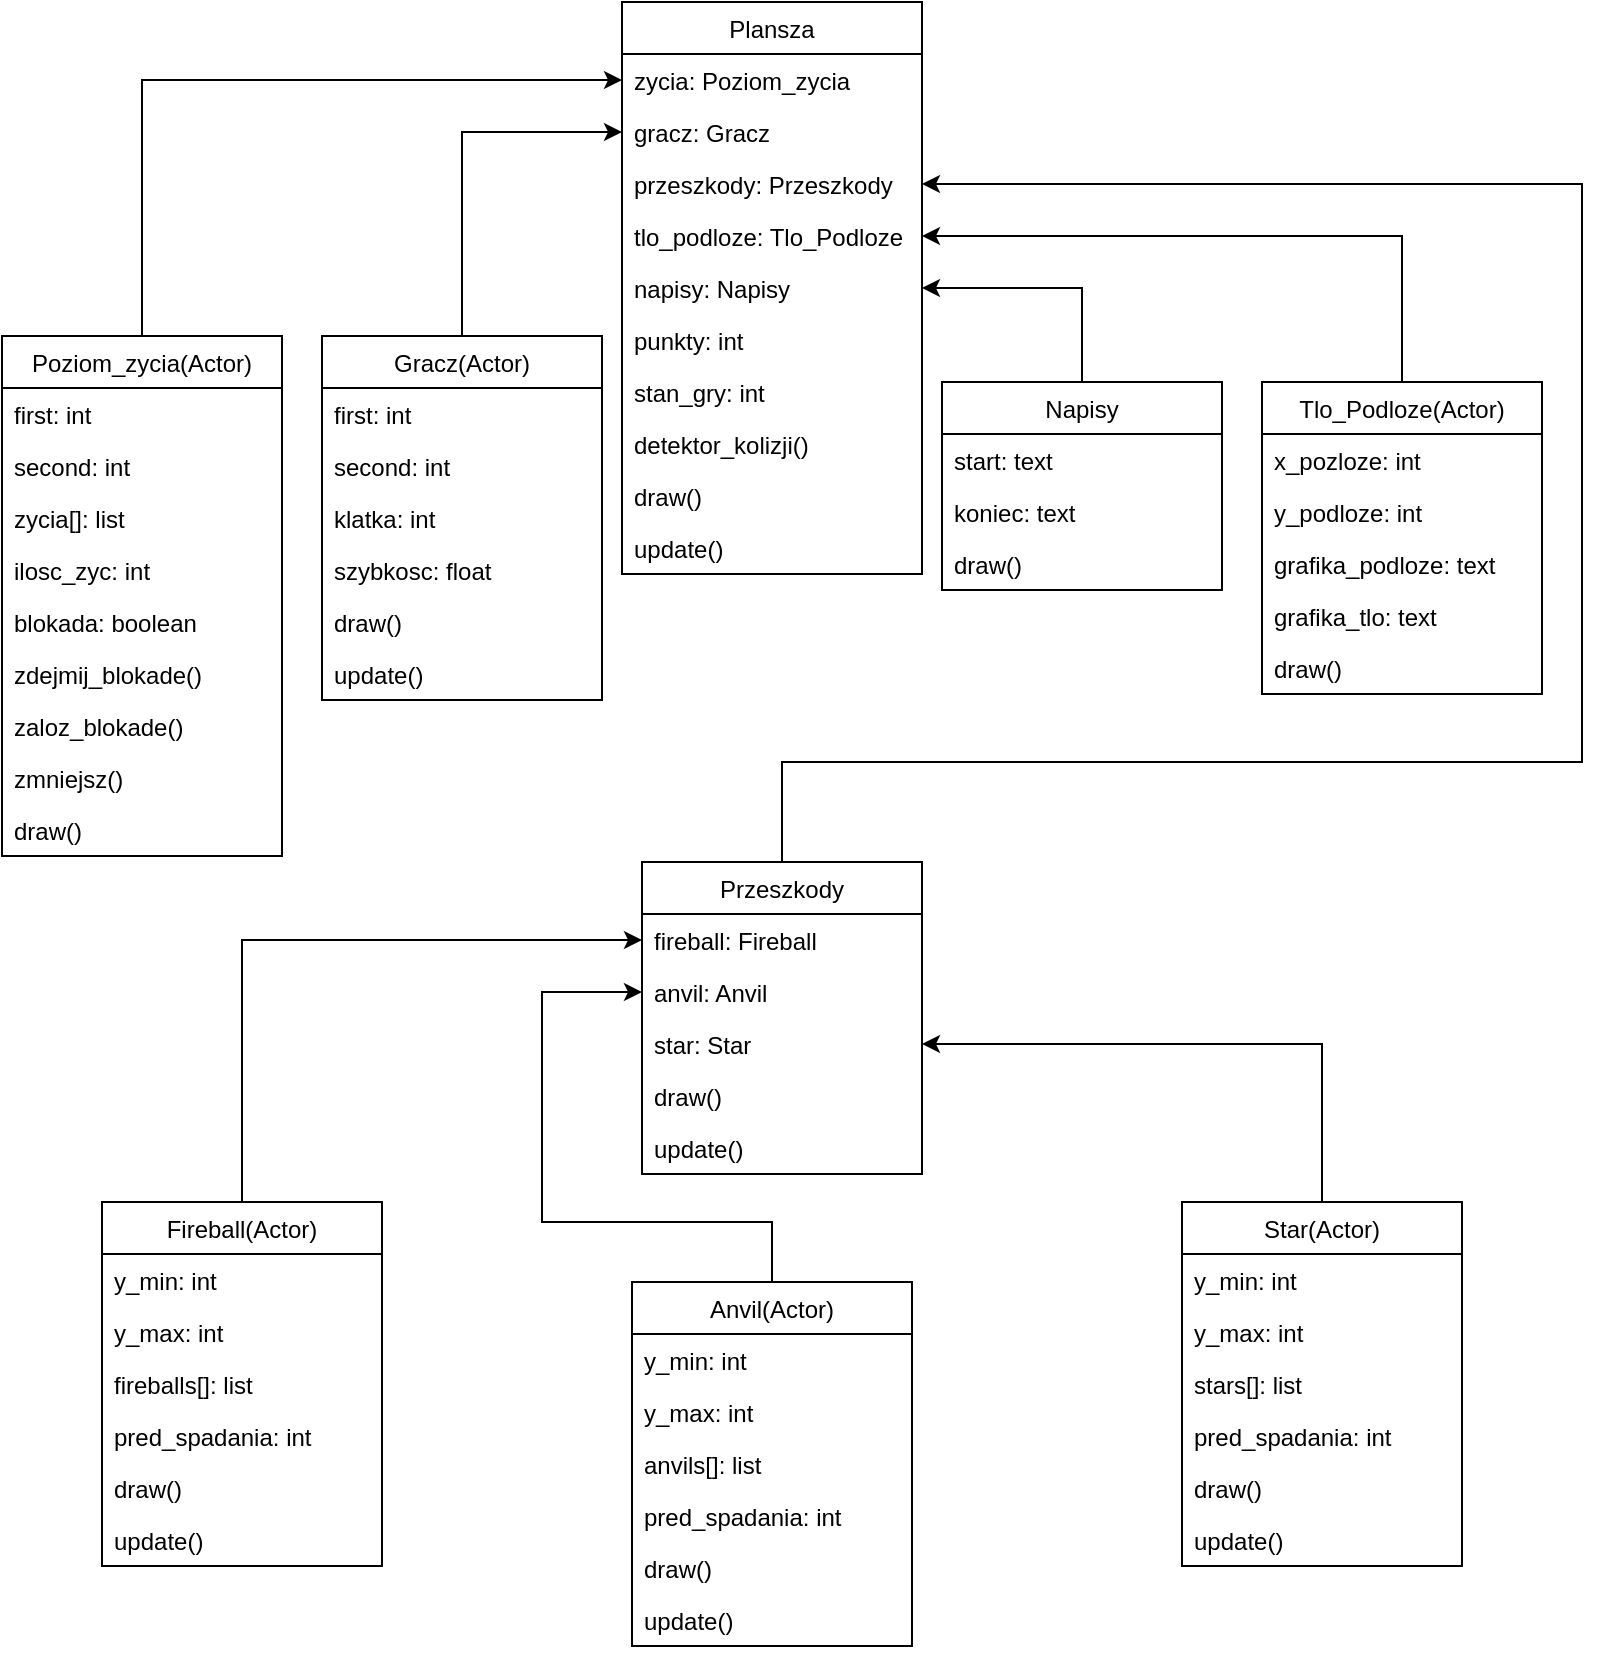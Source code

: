 <mxfile version="14.2.5" type="device"><diagram id="C5RBs43oDa-KdzZeNtuy" name="Page-1"><mxGraphModel dx="1278" dy="548" grid="1" gridSize="10" guides="1" tooltips="1" connect="1" arrows="1" fold="1" page="1" pageScale="1" pageWidth="827" pageHeight="1169" math="0" shadow="0"><root><mxCell id="WIyWlLk6GJQsqaUBKTNV-0"/><mxCell id="WIyWlLk6GJQsqaUBKTNV-1" parent="WIyWlLk6GJQsqaUBKTNV-0"/><mxCell id="CWLDSRaedKVr0SUng4vc-35" style="edgeStyle=orthogonalEdgeStyle;rounded=0;orthogonalLoop=1;jettySize=auto;html=1;exitX=0.5;exitY=0;exitDx=0;exitDy=0;entryX=0;entryY=0.5;entryDx=0;entryDy=0;" parent="WIyWlLk6GJQsqaUBKTNV-1" source="CWLDSRaedKVr0SUng4vc-0" target="CWLDSRaedKVr0SUng4vc-24" edge="1"><mxGeometry relative="1" as="geometry"/></mxCell><mxCell id="CWLDSRaedKVr0SUng4vc-0" value="Gracz(Actor)" style="swimlane;fontStyle=0;childLayout=stackLayout;horizontal=1;startSize=26;fillColor=none;horizontalStack=0;resizeParent=1;resizeParentMax=0;resizeLast=0;collapsible=1;marginBottom=0;" parent="WIyWlLk6GJQsqaUBKTNV-1" vertex="1"><mxGeometry x="170" y="177" width="140" height="182" as="geometry"/></mxCell><mxCell id="CWLDSRaedKVr0SUng4vc-1" value="first: int" style="text;strokeColor=none;fillColor=none;align=left;verticalAlign=top;spacingLeft=4;spacingRight=4;overflow=hidden;rotatable=0;points=[[0,0.5],[1,0.5]];portConstraint=eastwest;" parent="CWLDSRaedKVr0SUng4vc-0" vertex="1"><mxGeometry y="26" width="140" height="26" as="geometry"/></mxCell><mxCell id="CWLDSRaedKVr0SUng4vc-2" value="second: int" style="text;strokeColor=none;fillColor=none;align=left;verticalAlign=top;spacingLeft=4;spacingRight=4;overflow=hidden;rotatable=0;points=[[0,0.5],[1,0.5]];portConstraint=eastwest;" parent="CWLDSRaedKVr0SUng4vc-0" vertex="1"><mxGeometry y="52" width="140" height="26" as="geometry"/></mxCell><mxCell id="CWLDSRaedKVr0SUng4vc-3" value="klatka: int&#10;" style="text;strokeColor=none;fillColor=none;align=left;verticalAlign=top;spacingLeft=4;spacingRight=4;overflow=hidden;rotatable=0;points=[[0,0.5],[1,0.5]];portConstraint=eastwest;" parent="CWLDSRaedKVr0SUng4vc-0" vertex="1"><mxGeometry y="78" width="140" height="26" as="geometry"/></mxCell><mxCell id="CWLDSRaedKVr0SUng4vc-8" value="szybkosc: float" style="text;strokeColor=none;fillColor=none;align=left;verticalAlign=top;spacingLeft=4;spacingRight=4;overflow=hidden;rotatable=0;points=[[0,0.5],[1,0.5]];portConstraint=eastwest;" parent="CWLDSRaedKVr0SUng4vc-0" vertex="1"><mxGeometry y="104" width="140" height="26" as="geometry"/></mxCell><mxCell id="CWLDSRaedKVr0SUng4vc-16" value="draw()" style="text;strokeColor=none;fillColor=none;align=left;verticalAlign=top;spacingLeft=4;spacingRight=4;overflow=hidden;rotatable=0;points=[[0,0.5],[1,0.5]];portConstraint=eastwest;" parent="CWLDSRaedKVr0SUng4vc-0" vertex="1"><mxGeometry y="130" width="140" height="26" as="geometry"/></mxCell><mxCell id="CWLDSRaedKVr0SUng4vc-17" value="update()" style="text;strokeColor=none;fillColor=none;align=left;verticalAlign=top;spacingLeft=4;spacingRight=4;overflow=hidden;rotatable=0;points=[[0,0.5],[1,0.5]];portConstraint=eastwest;" parent="CWLDSRaedKVr0SUng4vc-0" vertex="1"><mxGeometry y="156" width="140" height="26" as="geometry"/></mxCell><mxCell id="CWLDSRaedKVr0SUng4vc-34" style="edgeStyle=orthogonalEdgeStyle;rounded=0;orthogonalLoop=1;jettySize=auto;html=1;exitX=0.5;exitY=0;exitDx=0;exitDy=0;entryX=0;entryY=0.5;entryDx=0;entryDy=0;" parent="WIyWlLk6GJQsqaUBKTNV-1" source="CWLDSRaedKVr0SUng4vc-9" target="CWLDSRaedKVr0SUng4vc-23" edge="1"><mxGeometry relative="1" as="geometry"/></mxCell><mxCell id="CWLDSRaedKVr0SUng4vc-9" value="Poziom_zycia(Actor)" style="swimlane;fontStyle=0;childLayout=stackLayout;horizontal=1;startSize=26;fillColor=none;horizontalStack=0;resizeParent=1;resizeParentMax=0;resizeLast=0;collapsible=1;marginBottom=0;" parent="WIyWlLk6GJQsqaUBKTNV-1" vertex="1"><mxGeometry x="10" y="177" width="140" height="260" as="geometry"/></mxCell><mxCell id="CWLDSRaedKVr0SUng4vc-10" value="first: int" style="text;strokeColor=none;fillColor=none;align=left;verticalAlign=top;spacingLeft=4;spacingRight=4;overflow=hidden;rotatable=0;points=[[0,0.5],[1,0.5]];portConstraint=eastwest;" parent="CWLDSRaedKVr0SUng4vc-9" vertex="1"><mxGeometry y="26" width="140" height="26" as="geometry"/></mxCell><mxCell id="CWLDSRaedKVr0SUng4vc-11" value="second: int" style="text;strokeColor=none;fillColor=none;align=left;verticalAlign=top;spacingLeft=4;spacingRight=4;overflow=hidden;rotatable=0;points=[[0,0.5],[1,0.5]];portConstraint=eastwest;" parent="CWLDSRaedKVr0SUng4vc-9" vertex="1"><mxGeometry y="52" width="140" height="26" as="geometry"/></mxCell><mxCell id="CWLDSRaedKVr0SUng4vc-78" value="zycia[]: list" style="text;strokeColor=none;fillColor=none;align=left;verticalAlign=top;spacingLeft=4;spacingRight=4;overflow=hidden;rotatable=0;points=[[0,0.5],[1,0.5]];portConstraint=eastwest;" parent="CWLDSRaedKVr0SUng4vc-9" vertex="1"><mxGeometry y="78" width="140" height="26" as="geometry"/></mxCell><mxCell id="CWLDSRaedKVr0SUng4vc-12" value="ilosc_zyc: int" style="text;strokeColor=none;fillColor=none;align=left;verticalAlign=top;spacingLeft=4;spacingRight=4;overflow=hidden;rotatable=0;points=[[0,0.5],[1,0.5]];portConstraint=eastwest;" parent="CWLDSRaedKVr0SUng4vc-9" vertex="1"><mxGeometry y="104" width="140" height="26" as="geometry"/></mxCell><mxCell id="CWLDSRaedKVr0SUng4vc-13" value="blokada: boolean" style="text;strokeColor=none;fillColor=none;align=left;verticalAlign=top;spacingLeft=4;spacingRight=4;overflow=hidden;rotatable=0;points=[[0,0.5],[1,0.5]];portConstraint=eastwest;" parent="CWLDSRaedKVr0SUng4vc-9" vertex="1"><mxGeometry y="130" width="140" height="26" as="geometry"/></mxCell><mxCell id="CWLDSRaedKVr0SUng4vc-18" value="zdejmij_blokade()" style="text;strokeColor=none;fillColor=none;align=left;verticalAlign=top;spacingLeft=4;spacingRight=4;overflow=hidden;rotatable=0;points=[[0,0.5],[1,0.5]];portConstraint=eastwest;" parent="CWLDSRaedKVr0SUng4vc-9" vertex="1"><mxGeometry y="156" width="140" height="26" as="geometry"/></mxCell><mxCell id="CWLDSRaedKVr0SUng4vc-19" value="zaloz_blokade()" style="text;strokeColor=none;fillColor=none;align=left;verticalAlign=top;spacingLeft=4;spacingRight=4;overflow=hidden;rotatable=0;points=[[0,0.5],[1,0.5]];portConstraint=eastwest;" parent="CWLDSRaedKVr0SUng4vc-9" vertex="1"><mxGeometry y="182" width="140" height="26" as="geometry"/></mxCell><mxCell id="CWLDSRaedKVr0SUng4vc-80" value="zmniejsz()" style="text;strokeColor=none;fillColor=none;align=left;verticalAlign=top;spacingLeft=4;spacingRight=4;overflow=hidden;rotatable=0;points=[[0,0.5],[1,0.5]];portConstraint=eastwest;" parent="CWLDSRaedKVr0SUng4vc-9" vertex="1"><mxGeometry y="208" width="140" height="26" as="geometry"/></mxCell><mxCell id="CWLDSRaedKVr0SUng4vc-20" value="draw()" style="text;strokeColor=none;fillColor=none;align=left;verticalAlign=top;spacingLeft=4;spacingRight=4;overflow=hidden;rotatable=0;points=[[0,0.5],[1,0.5]];portConstraint=eastwest;" parent="CWLDSRaedKVr0SUng4vc-9" vertex="1"><mxGeometry y="234" width="140" height="26" as="geometry"/></mxCell><mxCell id="CWLDSRaedKVr0SUng4vc-22" value="Plansza" style="swimlane;fontStyle=0;childLayout=stackLayout;horizontal=1;startSize=26;fillColor=none;horizontalStack=0;resizeParent=1;resizeParentMax=0;resizeLast=0;collapsible=1;marginBottom=0;" parent="WIyWlLk6GJQsqaUBKTNV-1" vertex="1"><mxGeometry x="320" y="10" width="150" height="286" as="geometry"/></mxCell><mxCell id="CWLDSRaedKVr0SUng4vc-23" value="zycia: Poziom_zycia" style="text;strokeColor=none;fillColor=none;align=left;verticalAlign=top;spacingLeft=4;spacingRight=4;overflow=hidden;rotatable=0;points=[[0,0.5],[1,0.5]];portConstraint=eastwest;" parent="CWLDSRaedKVr0SUng4vc-22" vertex="1"><mxGeometry y="26" width="150" height="26" as="geometry"/></mxCell><mxCell id="CWLDSRaedKVr0SUng4vc-24" value="gracz: Gracz" style="text;strokeColor=none;fillColor=none;align=left;verticalAlign=top;spacingLeft=4;spacingRight=4;overflow=hidden;rotatable=0;points=[[0,0.5],[1,0.5]];portConstraint=eastwest;" parent="CWLDSRaedKVr0SUng4vc-22" vertex="1"><mxGeometry y="52" width="150" height="26" as="geometry"/></mxCell><mxCell id="CWLDSRaedKVr0SUng4vc-36" value="przeszkody: Przeszkody" style="text;strokeColor=none;fillColor=none;align=left;verticalAlign=top;spacingLeft=4;spacingRight=4;overflow=hidden;rotatable=0;points=[[0,0.5],[1,0.5]];portConstraint=eastwest;" parent="CWLDSRaedKVr0SUng4vc-22" vertex="1"><mxGeometry y="78" width="150" height="26" as="geometry"/></mxCell><mxCell id="CWLDSRaedKVr0SUng4vc-37" value="tlo_podloze: Tlo_Podloze" style="text;strokeColor=none;fillColor=none;align=left;verticalAlign=top;spacingLeft=4;spacingRight=4;overflow=hidden;rotatable=0;points=[[0,0.5],[1,0.5]];portConstraint=eastwest;" parent="CWLDSRaedKVr0SUng4vc-22" vertex="1"><mxGeometry y="104" width="150" height="26" as="geometry"/></mxCell><mxCell id="CWLDSRaedKVr0SUng4vc-38" value="napisy: Napisy" style="text;strokeColor=none;fillColor=none;align=left;verticalAlign=top;spacingLeft=4;spacingRight=4;overflow=hidden;rotatable=0;points=[[0,0.5],[1,0.5]];portConstraint=eastwest;" parent="CWLDSRaedKVr0SUng4vc-22" vertex="1"><mxGeometry y="130" width="150" height="26" as="geometry"/></mxCell><mxCell id="UdVUqjxEByzgbx5n5KOP-4" value="punkty: int" style="text;strokeColor=none;fillColor=none;align=left;verticalAlign=top;spacingLeft=4;spacingRight=4;overflow=hidden;rotatable=0;points=[[0,0.5],[1,0.5]];portConstraint=eastwest;" parent="CWLDSRaedKVr0SUng4vc-22" vertex="1"><mxGeometry y="156" width="150" height="26" as="geometry"/></mxCell><mxCell id="UdVUqjxEByzgbx5n5KOP-2" value="stan_gry: int" style="text;strokeColor=none;fillColor=none;align=left;verticalAlign=top;spacingLeft=4;spacingRight=4;overflow=hidden;rotatable=0;points=[[0,0.5],[1,0.5]];portConstraint=eastwest;" parent="CWLDSRaedKVr0SUng4vc-22" vertex="1"><mxGeometry y="182" width="150" height="26" as="geometry"/></mxCell><mxCell id="UdVUqjxEByzgbx5n5KOP-3" value="detektor_kolizji()" style="text;strokeColor=none;fillColor=none;align=left;verticalAlign=top;spacingLeft=4;spacingRight=4;overflow=hidden;rotatable=0;points=[[0,0.5],[1,0.5]];portConstraint=eastwest;" parent="CWLDSRaedKVr0SUng4vc-22" vertex="1"><mxGeometry y="208" width="150" height="26" as="geometry"/></mxCell><mxCell id="CWLDSRaedKVr0SUng4vc-25" value="draw()&#10;" style="text;strokeColor=none;fillColor=none;align=left;verticalAlign=top;spacingLeft=4;spacingRight=4;overflow=hidden;rotatable=0;points=[[0,0.5],[1,0.5]];portConstraint=eastwest;" parent="CWLDSRaedKVr0SUng4vc-22" vertex="1"><mxGeometry y="234" width="150" height="26" as="geometry"/></mxCell><mxCell id="CWLDSRaedKVr0SUng4vc-26" value="update()" style="text;strokeColor=none;fillColor=none;align=left;verticalAlign=top;spacingLeft=4;spacingRight=4;overflow=hidden;rotatable=0;points=[[0,0.5],[1,0.5]];portConstraint=eastwest;" parent="CWLDSRaedKVr0SUng4vc-22" vertex="1"><mxGeometry y="260" width="150" height="26" as="geometry"/></mxCell><mxCell id="UdVUqjxEByzgbx5n5KOP-0" style="edgeStyle=orthogonalEdgeStyle;rounded=0;orthogonalLoop=1;jettySize=auto;html=1;exitX=0.5;exitY=0;exitDx=0;exitDy=0;entryX=1;entryY=0.5;entryDx=0;entryDy=0;" parent="WIyWlLk6GJQsqaUBKTNV-1" source="CWLDSRaedKVr0SUng4vc-29" target="CWLDSRaedKVr0SUng4vc-36" edge="1"><mxGeometry relative="1" as="geometry"><Array as="points"><mxPoint x="400" y="390"/><mxPoint x="800" y="390"/><mxPoint x="800" y="101"/></Array></mxGeometry></mxCell><mxCell id="CWLDSRaedKVr0SUng4vc-29" value="Przeszkody" style="swimlane;fontStyle=0;childLayout=stackLayout;horizontal=1;startSize=26;fillColor=none;horizontalStack=0;resizeParent=1;resizeParentMax=0;resizeLast=0;collapsible=1;marginBottom=0;" parent="WIyWlLk6GJQsqaUBKTNV-1" vertex="1"><mxGeometry x="330" y="440" width="140" height="156" as="geometry"/></mxCell><mxCell id="CWLDSRaedKVr0SUng4vc-30" value="fireball: Fireball" style="text;strokeColor=none;fillColor=none;align=left;verticalAlign=top;spacingLeft=4;spacingRight=4;overflow=hidden;rotatable=0;points=[[0,0.5],[1,0.5]];portConstraint=eastwest;" parent="CWLDSRaedKVr0SUng4vc-29" vertex="1"><mxGeometry y="26" width="140" height="26" as="geometry"/></mxCell><mxCell id="CWLDSRaedKVr0SUng4vc-31" value="anvil: Anvil" style="text;strokeColor=none;fillColor=none;align=left;verticalAlign=top;spacingLeft=4;spacingRight=4;overflow=hidden;rotatable=0;points=[[0,0.5],[1,0.5]];portConstraint=eastwest;" parent="CWLDSRaedKVr0SUng4vc-29" vertex="1"><mxGeometry y="52" width="140" height="26" as="geometry"/></mxCell><mxCell id="CWLDSRaedKVr0SUng4vc-32" value="star: Star" style="text;strokeColor=none;fillColor=none;align=left;verticalAlign=top;spacingLeft=4;spacingRight=4;overflow=hidden;rotatable=0;points=[[0,0.5],[1,0.5]];portConstraint=eastwest;" parent="CWLDSRaedKVr0SUng4vc-29" vertex="1"><mxGeometry y="78" width="140" height="26" as="geometry"/></mxCell><mxCell id="CWLDSRaedKVr0SUng4vc-75" value="draw()" style="text;strokeColor=none;fillColor=none;align=left;verticalAlign=top;spacingLeft=4;spacingRight=4;overflow=hidden;rotatable=0;points=[[0,0.5],[1,0.5]];portConstraint=eastwest;" parent="CWLDSRaedKVr0SUng4vc-29" vertex="1"><mxGeometry y="104" width="140" height="26" as="geometry"/></mxCell><mxCell id="CWLDSRaedKVr0SUng4vc-76" value="update()" style="text;strokeColor=none;fillColor=none;align=left;verticalAlign=top;spacingLeft=4;spacingRight=4;overflow=hidden;rotatable=0;points=[[0,0.5],[1,0.5]];portConstraint=eastwest;" parent="CWLDSRaedKVr0SUng4vc-29" vertex="1"><mxGeometry y="130" width="140" height="26" as="geometry"/></mxCell><mxCell id="CWLDSRaedKVr0SUng4vc-49" style="edgeStyle=orthogonalEdgeStyle;rounded=0;orthogonalLoop=1;jettySize=auto;html=1;exitX=0.5;exitY=0;exitDx=0;exitDy=0;entryX=1;entryY=0.5;entryDx=0;entryDy=0;" parent="WIyWlLk6GJQsqaUBKTNV-1" source="CWLDSRaedKVr0SUng4vc-39" target="CWLDSRaedKVr0SUng4vc-38" edge="1"><mxGeometry relative="1" as="geometry"/></mxCell><mxCell id="CWLDSRaedKVr0SUng4vc-39" value="Napisy" style="swimlane;fontStyle=0;childLayout=stackLayout;horizontal=1;startSize=26;fillColor=none;horizontalStack=0;resizeParent=1;resizeParentMax=0;resizeLast=0;collapsible=1;marginBottom=0;" parent="WIyWlLk6GJQsqaUBKTNV-1" vertex="1"><mxGeometry x="480" y="200" width="140" height="104" as="geometry"/></mxCell><mxCell id="CWLDSRaedKVr0SUng4vc-40" value="start: text" style="text;strokeColor=none;fillColor=none;align=left;verticalAlign=top;spacingLeft=4;spacingRight=4;overflow=hidden;rotatable=0;points=[[0,0.5],[1,0.5]];portConstraint=eastwest;" parent="CWLDSRaedKVr0SUng4vc-39" vertex="1"><mxGeometry y="26" width="140" height="26" as="geometry"/></mxCell><mxCell id="CWLDSRaedKVr0SUng4vc-81" value="koniec: text" style="text;strokeColor=none;fillColor=none;align=left;verticalAlign=top;spacingLeft=4;spacingRight=4;overflow=hidden;rotatable=0;points=[[0,0.5],[1,0.5]];portConstraint=eastwest;" parent="CWLDSRaedKVr0SUng4vc-39" vertex="1"><mxGeometry y="52" width="140" height="26" as="geometry"/></mxCell><mxCell id="CWLDSRaedKVr0SUng4vc-41" value="draw()" style="text;strokeColor=none;fillColor=none;align=left;verticalAlign=top;spacingLeft=4;spacingRight=4;overflow=hidden;rotatable=0;points=[[0,0.5],[1,0.5]];portConstraint=eastwest;" parent="CWLDSRaedKVr0SUng4vc-39" vertex="1"><mxGeometry y="78" width="140" height="26" as="geometry"/></mxCell><mxCell id="CWLDSRaedKVr0SUng4vc-48" style="edgeStyle=orthogonalEdgeStyle;rounded=0;orthogonalLoop=1;jettySize=auto;html=1;exitX=0.5;exitY=0;exitDx=0;exitDy=0;" parent="WIyWlLk6GJQsqaUBKTNV-1" source="CWLDSRaedKVr0SUng4vc-43" target="CWLDSRaedKVr0SUng4vc-37" edge="1"><mxGeometry relative="1" as="geometry"/></mxCell><mxCell id="CWLDSRaedKVr0SUng4vc-43" value="Tlo_Podloze(Actor)" style="swimlane;fontStyle=0;childLayout=stackLayout;horizontal=1;startSize=26;fillColor=none;horizontalStack=0;resizeParent=1;resizeParentMax=0;resizeLast=0;collapsible=1;marginBottom=0;" parent="WIyWlLk6GJQsqaUBKTNV-1" vertex="1"><mxGeometry x="640" y="200" width="140" height="156" as="geometry"/></mxCell><mxCell id="CWLDSRaedKVr0SUng4vc-44" value="x_pozloze: int" style="text;strokeColor=none;fillColor=none;align=left;verticalAlign=top;spacingLeft=4;spacingRight=4;overflow=hidden;rotatable=0;points=[[0,0.5],[1,0.5]];portConstraint=eastwest;" parent="CWLDSRaedKVr0SUng4vc-43" vertex="1"><mxGeometry y="26" width="140" height="26" as="geometry"/></mxCell><mxCell id="CWLDSRaedKVr0SUng4vc-45" value="y_podloze: int" style="text;strokeColor=none;fillColor=none;align=left;verticalAlign=top;spacingLeft=4;spacingRight=4;overflow=hidden;rotatable=0;points=[[0,0.5],[1,0.5]];portConstraint=eastwest;" parent="CWLDSRaedKVr0SUng4vc-43" vertex="1"><mxGeometry y="52" width="140" height="26" as="geometry"/></mxCell><mxCell id="CWLDSRaedKVr0SUng4vc-46" value="grafika_podloze: text" style="text;strokeColor=none;fillColor=none;align=left;verticalAlign=top;spacingLeft=4;spacingRight=4;overflow=hidden;rotatable=0;points=[[0,0.5],[1,0.5]];portConstraint=eastwest;" parent="CWLDSRaedKVr0SUng4vc-43" vertex="1"><mxGeometry y="78" width="140" height="26" as="geometry"/></mxCell><mxCell id="CWLDSRaedKVr0SUng4vc-47" value="grafika_tlo: text" style="text;strokeColor=none;fillColor=none;align=left;verticalAlign=top;spacingLeft=4;spacingRight=4;overflow=hidden;rotatable=0;points=[[0,0.5],[1,0.5]];portConstraint=eastwest;" parent="CWLDSRaedKVr0SUng4vc-43" vertex="1"><mxGeometry y="104" width="140" height="26" as="geometry"/></mxCell><mxCell id="CWLDSRaedKVr0SUng4vc-82" value="draw()" style="text;strokeColor=none;fillColor=none;align=left;verticalAlign=top;spacingLeft=4;spacingRight=4;overflow=hidden;rotatable=0;points=[[0,0.5],[1,0.5]];portConstraint=eastwest;" parent="CWLDSRaedKVr0SUng4vc-43" vertex="1"><mxGeometry y="130" width="140" height="26" as="geometry"/></mxCell><mxCell id="CWLDSRaedKVr0SUng4vc-74" style="edgeStyle=orthogonalEdgeStyle;rounded=0;orthogonalLoop=1;jettySize=auto;html=1;exitX=0.5;exitY=0;exitDx=0;exitDy=0;entryX=1;entryY=0.5;entryDx=0;entryDy=0;" parent="WIyWlLk6GJQsqaUBKTNV-1" source="CWLDSRaedKVr0SUng4vc-50" target="CWLDSRaedKVr0SUng4vc-32" edge="1"><mxGeometry relative="1" as="geometry"/></mxCell><mxCell id="CWLDSRaedKVr0SUng4vc-50" value="Star(Actor)" style="swimlane;fontStyle=0;childLayout=stackLayout;horizontal=1;startSize=26;fillColor=none;horizontalStack=0;resizeParent=1;resizeParentMax=0;resizeLast=0;collapsible=1;marginBottom=0;" parent="WIyWlLk6GJQsqaUBKTNV-1" vertex="1"><mxGeometry x="600" y="610" width="140" height="182" as="geometry"/></mxCell><mxCell id="CWLDSRaedKVr0SUng4vc-70" value="y_min: int" style="text;strokeColor=none;fillColor=none;align=left;verticalAlign=top;spacingLeft=4;spacingRight=4;overflow=hidden;rotatable=0;points=[[0,0.5],[1,0.5]];portConstraint=eastwest;" parent="CWLDSRaedKVr0SUng4vc-50" vertex="1"><mxGeometry y="26" width="140" height="26" as="geometry"/></mxCell><mxCell id="CWLDSRaedKVr0SUng4vc-69" value="y_max: int" style="text;strokeColor=none;fillColor=none;align=left;verticalAlign=top;spacingLeft=4;spacingRight=4;overflow=hidden;rotatable=0;points=[[0,0.5],[1,0.5]];portConstraint=eastwest;" parent="CWLDSRaedKVr0SUng4vc-50" vertex="1"><mxGeometry y="52" width="140" height="26" as="geometry"/></mxCell><mxCell id="CWLDSRaedKVr0SUng4vc-51" value="stars[]: list" style="text;strokeColor=none;fillColor=none;align=left;verticalAlign=top;spacingLeft=4;spacingRight=4;overflow=hidden;rotatable=0;points=[[0,0.5],[1,0.5]];portConstraint=eastwest;" parent="CWLDSRaedKVr0SUng4vc-50" vertex="1"><mxGeometry y="78" width="140" height="26" as="geometry"/></mxCell><mxCell id="CWLDSRaedKVr0SUng4vc-52" value="pred_spadania: int" style="text;strokeColor=none;fillColor=none;align=left;verticalAlign=top;spacingLeft=4;spacingRight=4;overflow=hidden;rotatable=0;points=[[0,0.5],[1,0.5]];portConstraint=eastwest;" parent="CWLDSRaedKVr0SUng4vc-50" vertex="1"><mxGeometry y="104" width="140" height="26" as="geometry"/></mxCell><mxCell id="CWLDSRaedKVr0SUng4vc-85" value="draw()" style="text;strokeColor=none;fillColor=none;align=left;verticalAlign=top;spacingLeft=4;spacingRight=4;overflow=hidden;rotatable=0;points=[[0,0.5],[1,0.5]];portConstraint=eastwest;" parent="CWLDSRaedKVr0SUng4vc-50" vertex="1"><mxGeometry y="130" width="140" height="26" as="geometry"/></mxCell><mxCell id="RFBGzW7rfgygJ80-gdQZ-2" value="update()" style="text;strokeColor=none;fillColor=none;align=left;verticalAlign=top;spacingLeft=4;spacingRight=4;overflow=hidden;rotatable=0;points=[[0,0.5],[1,0.5]];portConstraint=eastwest;" vertex="1" parent="CWLDSRaedKVr0SUng4vc-50"><mxGeometry y="156" width="140" height="26" as="geometry"/></mxCell><mxCell id="CWLDSRaedKVr0SUng4vc-77" style="edgeStyle=orthogonalEdgeStyle;rounded=0;orthogonalLoop=1;jettySize=auto;html=1;exitX=0.5;exitY=0;exitDx=0;exitDy=0;entryX=0;entryY=0.5;entryDx=0;entryDy=0;" parent="WIyWlLk6GJQsqaUBKTNV-1" source="CWLDSRaedKVr0SUng4vc-58" target="CWLDSRaedKVr0SUng4vc-31" edge="1"><mxGeometry relative="1" as="geometry"><Array as="points"><mxPoint x="395" y="620"/><mxPoint x="280" y="620"/><mxPoint x="280" y="505"/></Array></mxGeometry></mxCell><mxCell id="CWLDSRaedKVr0SUng4vc-58" value="Anvil(Actor)" style="swimlane;fontStyle=0;childLayout=stackLayout;horizontal=1;startSize=26;fillColor=none;horizontalStack=0;resizeParent=1;resizeParentMax=0;resizeLast=0;collapsible=1;marginBottom=0;" parent="WIyWlLk6GJQsqaUBKTNV-1" vertex="1"><mxGeometry x="325" y="650" width="140" height="182" as="geometry"/></mxCell><mxCell id="CWLDSRaedKVr0SUng4vc-68" value="y_min: int" style="text;strokeColor=none;fillColor=none;align=left;verticalAlign=top;spacingLeft=4;spacingRight=4;overflow=hidden;rotatable=0;points=[[0,0.5],[1,0.5]];portConstraint=eastwest;" parent="CWLDSRaedKVr0SUng4vc-58" vertex="1"><mxGeometry y="26" width="140" height="26" as="geometry"/></mxCell><mxCell id="CWLDSRaedKVr0SUng4vc-67" value="y_max: int" style="text;strokeColor=none;fillColor=none;align=left;verticalAlign=top;spacingLeft=4;spacingRight=4;overflow=hidden;rotatable=0;points=[[0,0.5],[1,0.5]];portConstraint=eastwest;" parent="CWLDSRaedKVr0SUng4vc-58" vertex="1"><mxGeometry y="52" width="140" height="26" as="geometry"/></mxCell><mxCell id="CWLDSRaedKVr0SUng4vc-59" value="anvils[]: list" style="text;strokeColor=none;fillColor=none;align=left;verticalAlign=top;spacingLeft=4;spacingRight=4;overflow=hidden;rotatable=0;points=[[0,0.5],[1,0.5]];portConstraint=eastwest;" parent="CWLDSRaedKVr0SUng4vc-58" vertex="1"><mxGeometry y="78" width="140" height="26" as="geometry"/></mxCell><mxCell id="CWLDSRaedKVr0SUng4vc-60" value="pred_spadania: int" style="text;strokeColor=none;fillColor=none;align=left;verticalAlign=top;spacingLeft=4;spacingRight=4;overflow=hidden;rotatable=0;points=[[0,0.5],[1,0.5]];portConstraint=eastwest;" parent="CWLDSRaedKVr0SUng4vc-58" vertex="1"><mxGeometry y="104" width="140" height="26" as="geometry"/></mxCell><mxCell id="CWLDSRaedKVr0SUng4vc-84" value="draw()" style="text;strokeColor=none;fillColor=none;align=left;verticalAlign=top;spacingLeft=4;spacingRight=4;overflow=hidden;rotatable=0;points=[[0,0.5],[1,0.5]];portConstraint=eastwest;" parent="CWLDSRaedKVr0SUng4vc-58" vertex="1"><mxGeometry y="130" width="140" height="26" as="geometry"/></mxCell><mxCell id="RFBGzW7rfgygJ80-gdQZ-1" value="update()" style="text;strokeColor=none;fillColor=none;align=left;verticalAlign=top;spacingLeft=4;spacingRight=4;overflow=hidden;rotatable=0;points=[[0,0.5],[1,0.5]];portConstraint=eastwest;" vertex="1" parent="CWLDSRaedKVr0SUng4vc-58"><mxGeometry y="156" width="140" height="26" as="geometry"/></mxCell><mxCell id="CWLDSRaedKVr0SUng4vc-72" style="edgeStyle=orthogonalEdgeStyle;rounded=0;orthogonalLoop=1;jettySize=auto;html=1;exitX=0.5;exitY=0;exitDx=0;exitDy=0;entryX=0;entryY=0.5;entryDx=0;entryDy=0;" parent="WIyWlLk6GJQsqaUBKTNV-1" source="CWLDSRaedKVr0SUng4vc-62" target="CWLDSRaedKVr0SUng4vc-30" edge="1"><mxGeometry relative="1" as="geometry"/></mxCell><mxCell id="CWLDSRaedKVr0SUng4vc-62" value="Fireball(Actor)" style="swimlane;fontStyle=0;childLayout=stackLayout;horizontal=1;startSize=26;fillColor=none;horizontalStack=0;resizeParent=1;resizeParentMax=0;resizeLast=0;collapsible=1;marginBottom=0;" parent="WIyWlLk6GJQsqaUBKTNV-1" vertex="1"><mxGeometry x="60" y="610" width="140" height="182" as="geometry"/></mxCell><mxCell id="CWLDSRaedKVr0SUng4vc-63" value="y_min: int" style="text;strokeColor=none;fillColor=none;align=left;verticalAlign=top;spacingLeft=4;spacingRight=4;overflow=hidden;rotatable=0;points=[[0,0.5],[1,0.5]];portConstraint=eastwest;" parent="CWLDSRaedKVr0SUng4vc-62" vertex="1"><mxGeometry y="26" width="140" height="26" as="geometry"/></mxCell><mxCell id="CWLDSRaedKVr0SUng4vc-64" value="y_max: int" style="text;strokeColor=none;fillColor=none;align=left;verticalAlign=top;spacingLeft=4;spacingRight=4;overflow=hidden;rotatable=0;points=[[0,0.5],[1,0.5]];portConstraint=eastwest;" parent="CWLDSRaedKVr0SUng4vc-62" vertex="1"><mxGeometry y="52" width="140" height="26" as="geometry"/></mxCell><mxCell id="CWLDSRaedKVr0SUng4vc-65" value="fireballs[]: list" style="text;strokeColor=none;fillColor=none;align=left;verticalAlign=top;spacingLeft=4;spacingRight=4;overflow=hidden;rotatable=0;points=[[0,0.5],[1,0.5]];portConstraint=eastwest;" parent="CWLDSRaedKVr0SUng4vc-62" vertex="1"><mxGeometry y="78" width="140" height="26" as="geometry"/></mxCell><mxCell id="CWLDSRaedKVr0SUng4vc-71" value="pred_spadania: int" style="text;strokeColor=none;fillColor=none;align=left;verticalAlign=top;spacingLeft=4;spacingRight=4;overflow=hidden;rotatable=0;points=[[0,0.5],[1,0.5]];portConstraint=eastwest;" parent="CWLDSRaedKVr0SUng4vc-62" vertex="1"><mxGeometry y="104" width="140" height="26" as="geometry"/></mxCell><mxCell id="CWLDSRaedKVr0SUng4vc-83" value="draw()" style="text;strokeColor=none;fillColor=none;align=left;verticalAlign=top;spacingLeft=4;spacingRight=4;overflow=hidden;rotatable=0;points=[[0,0.5],[1,0.5]];portConstraint=eastwest;" parent="CWLDSRaedKVr0SUng4vc-62" vertex="1"><mxGeometry y="130" width="140" height="26" as="geometry"/></mxCell><mxCell id="RFBGzW7rfgygJ80-gdQZ-0" value="update()" style="text;strokeColor=none;fillColor=none;align=left;verticalAlign=top;spacingLeft=4;spacingRight=4;overflow=hidden;rotatable=0;points=[[0,0.5],[1,0.5]];portConstraint=eastwest;" vertex="1" parent="CWLDSRaedKVr0SUng4vc-62"><mxGeometry y="156" width="140" height="26" as="geometry"/></mxCell></root></mxGraphModel></diagram></mxfile>